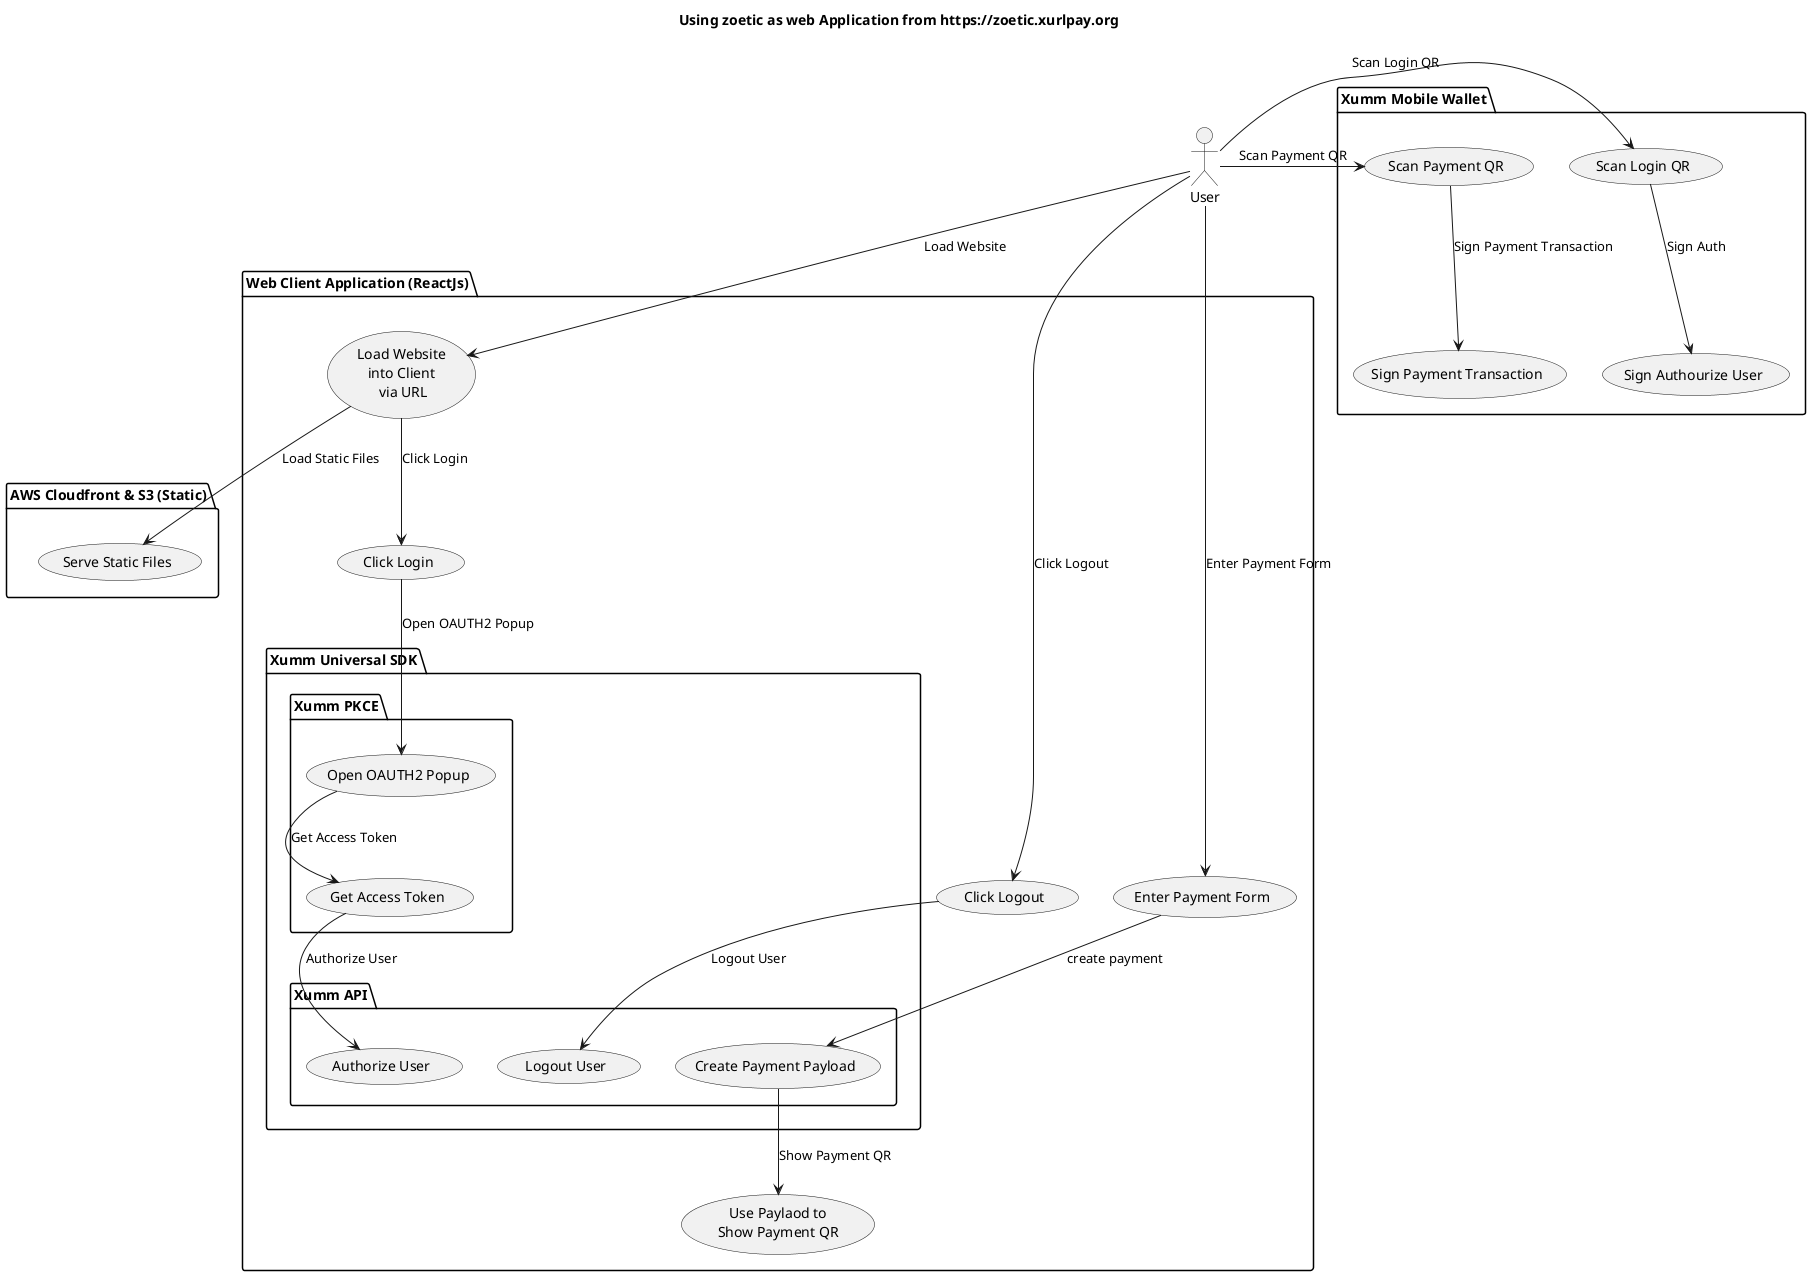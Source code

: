 @startuml

title "Using zoetic as web Application from https://zoetic.xurlpay.org"

actor "User" as user

package "Xumm Mobile Wallet" {
    usecase "Sign Payment Transaction" as uc_xumm_sign_payment
    usecase "Sign Authourize User" as uc_xumm_auth
    usecase "Scan Login QR" as uc_scan_login
    usecase "Scan Payment QR" as uc_scan_payment
}


package "Web Client Application (ReactJs)" {
    usecase "Click Login" as uc_login
    usecase "Click Logout" as uc_logout
    usecase "Load Website\ninto Client\n via URL" as uc_load_website
    usecase "Enter Payment Form" as uc_payment_form
    usecase "Use Paylaod to\nShow Payment QR" as uc_show_payment_qr


    package "Xumm Universal SDK" {
        package "Xumm PKCE" {
            usecase "Get Access Token" as uc_pkce_get_token
            usecase "Open OAUTH2 Popup" as uc_pkce_popup
        }
        ' package "Xumm JWT" {
        '     usecase "Make SDK from JWT" as xumm_jwt
        ' }
        package "Xumm API" {
            usecase "Create Payment Payload" as uc_xumm_api_create_payment
            usecase "Logout User" as uc_xumm_api_logout
            usecase "Authorize User" as uc_xumm_api_auth
        }
    }



}

package "AWS Cloudfront & S3 (Static)" {
    usecase "Serve Static Files" as uc_static_files
}

'start app as browser app
user --> uc_load_website : Load Website
uc_load_website --> uc_static_files : Load Static Files

'login as browser app
uc_load_website --> uc_login : Click Login
uc_login --> uc_pkce_popup : Open OAUTH2 Popup
uc_pkce_popup --> uc_pkce_get_token : Get Access Token
uc_pkce_get_token-->uc_xumm_api_auth : Authorize User

user -> uc_scan_login : Scan Login QR
uc_scan_login --> uc_xumm_auth : Sign Auth

'payment
user --> uc_payment_form : Enter Payment Form
uc_payment_form --> uc_xumm_api_create_payment: create payment
uc_xumm_api_create_payment --> uc_show_payment_qr : Show Payment QR

user -> uc_scan_payment : Scan Payment QR
uc_scan_payment --> uc_xumm_sign_payment : Sign Payment Transaction

'logout as browser app
user --> uc_logout : Click Logout
uc_logout --> uc_xumm_api_logout : Logout User



@enduml